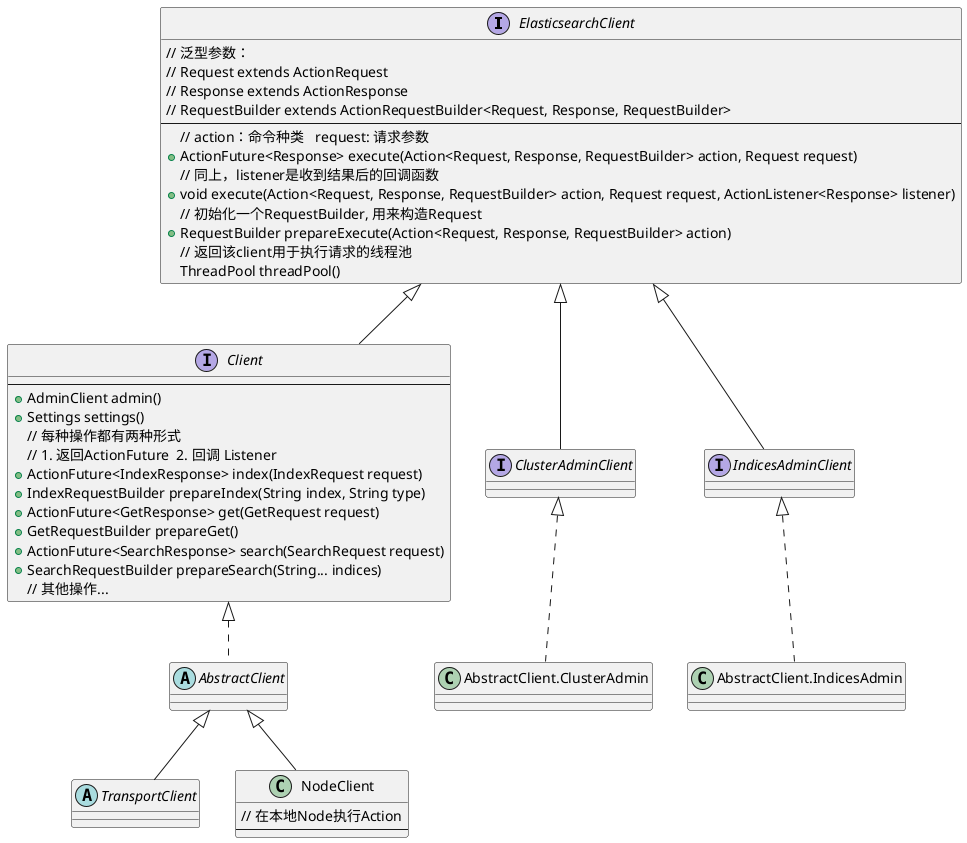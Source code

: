 @startuml

set namespaceSeparator ::

interface ElasticsearchClient{
    // 泛型参数：
    // Request extends ActionRequest
    // Response extends ActionResponse
    // RequestBuilder extends ActionRequestBuilder<Request, Response, RequestBuilder>
    ---
    // action：命令种类   request: 请求参数
    +ActionFuture<Response> execute(Action<Request, Response, RequestBuilder> action, Request request)
    // 同上，listener是收到结果后的回调函数
    +void execute(Action<Request, Response, RequestBuilder> action, Request request, ActionListener<Response> listener)
    // 初始化一个RequestBuilder, 用来构造Request
    +RequestBuilder prepareExecute(Action<Request, Response, RequestBuilder> action)
    // 返回该client用于执行请求的线程池
    ThreadPool threadPool()
}

interface Client extends ElasticsearchClient{
    ---
    +AdminClient admin()
    +Settings settings()
    // 每种操作都有两种形式
    // 1. 返回ActionFuture  2. 回调 Listener
    +ActionFuture<IndexResponse> index(IndexRequest request)
    +IndexRequestBuilder prepareIndex(String index, String type)
    +ActionFuture<GetResponse> get(GetRequest request)
    +GetRequestBuilder prepareGet()
    +ActionFuture<SearchResponse> search(SearchRequest request)
    +SearchRequestBuilder prepareSearch(String... indices)
    // 其他操作...
}

abstract class AbstractClient implements Client{
}

interface ClusterAdminClient extends ElasticsearchClient{
}

class AbstractClient.ClusterAdmin implements ClusterAdminClient{
}

interface IndicesAdminClient extends ElasticsearchClient{
}

class AbstractClient.IndicesAdmin implements IndicesAdminClient{
}

abstract class TransportClient extends AbstractClient{
}

class NodeClient extends AbstractClient{
    // 在本地Node执行Action
    ---
}
@enduml